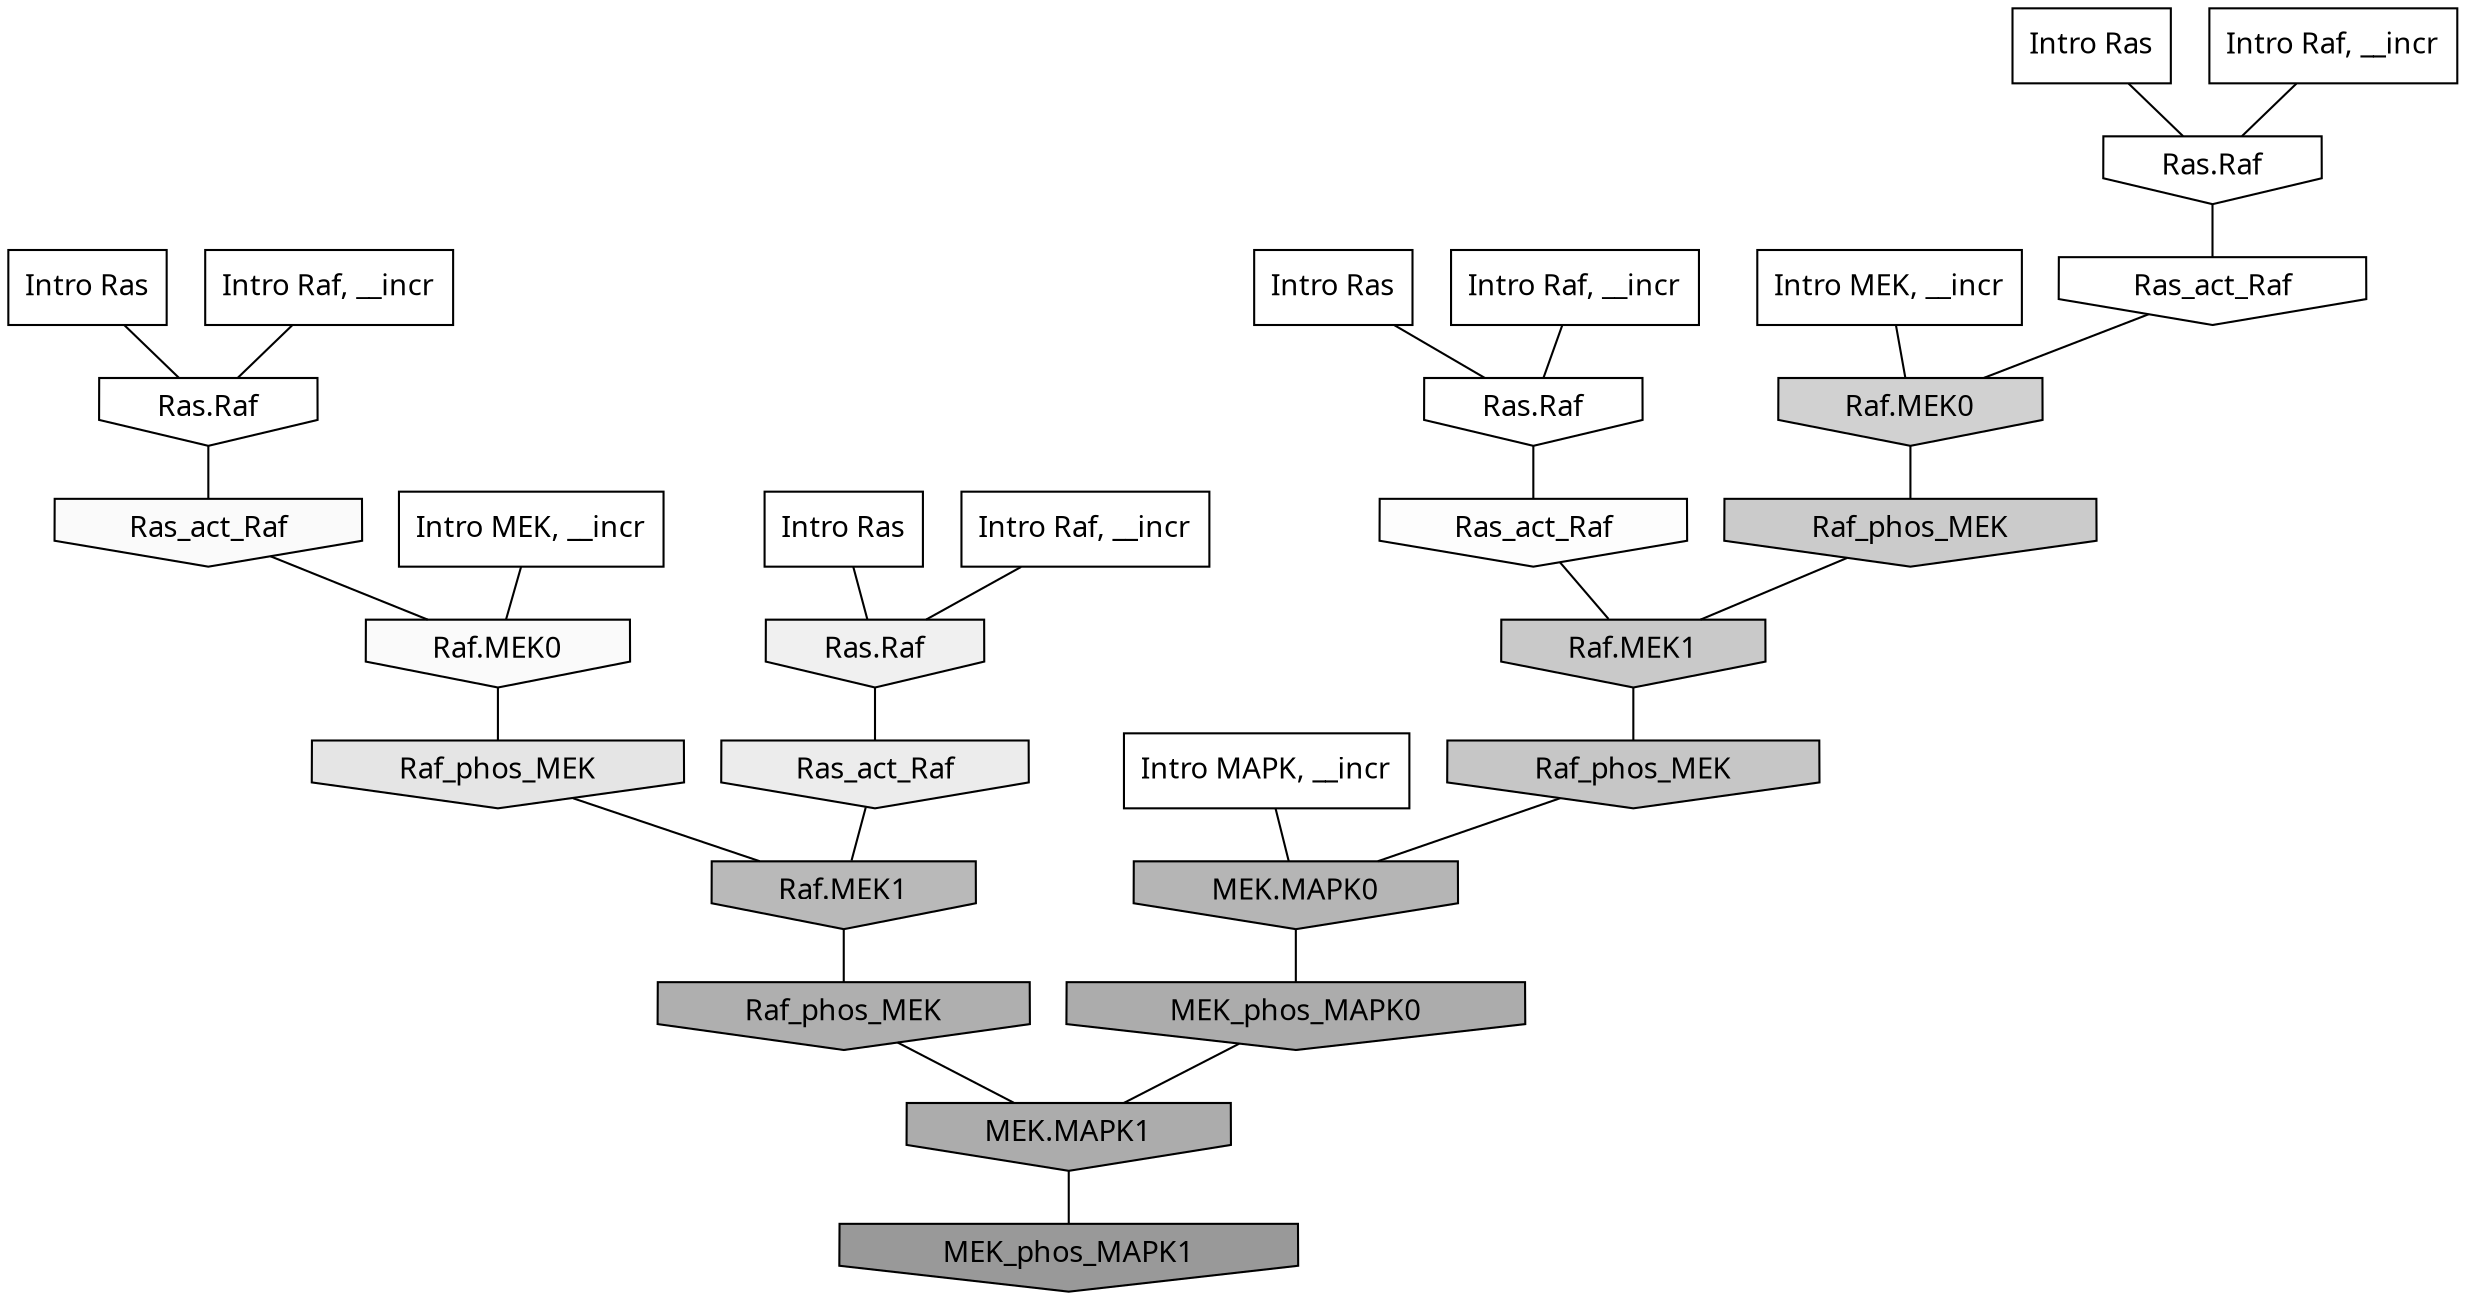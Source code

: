 digraph G{
  rankdir="TB";
  ranksep=0.30;
  node [fontname="CMU Serif"];
  edge [fontname="CMU Serif"];
  
  30 [label="Intro Ras", shape=rectangle, style=filled, fillcolor="0.000 0.000 1.000"]
  
  32 [label="Intro Ras", shape=rectangle, style=filled, fillcolor="0.000 0.000 1.000"]
  
  36 [label="Intro Ras", shape=rectangle, style=filled, fillcolor="0.000 0.000 1.000"]
  
  41 [label="Intro Ras", shape=rectangle, style=filled, fillcolor="0.000 0.000 1.000"]
  
  360 [label="Intro Raf, __incr", shape=rectangle, style=filled, fillcolor="0.000 0.000 1.000"]
  
  422 [label="Intro Raf, __incr", shape=rectangle, style=filled, fillcolor="0.000 0.000 1.000"]
  
  468 [label="Intro Raf, __incr", shape=rectangle, style=filled, fillcolor="0.000 0.000 1.000"]
  
  824 [label="Intro Raf, __incr", shape=rectangle, style=filled, fillcolor="0.000 0.000 1.000"]
  
  1298 [label="Intro MEK, __incr", shape=rectangle, style=filled, fillcolor="0.000 0.000 1.000"]
  
  1937 [label="Intro MEK, __incr", shape=rectangle, style=filled, fillcolor="0.000 0.000 1.000"]
  
  3013 [label="Intro MAPK, __incr", shape=rectangle, style=filled, fillcolor="0.000 0.000 1.000"]
  
  3285 [label="Ras.Raf", shape=invhouse, style=filled, fillcolor="0.000 0.000 1.000"]
  
  3301 [label="Ras.Raf", shape=invhouse, style=filled, fillcolor="0.000 0.000 1.000"]
  
  3326 [label="Ras.Raf", shape=invhouse, style=filled, fillcolor="0.000 0.000 0.998"]
  
  3336 [label="Ras_act_Raf", shape=invhouse, style=filled, fillcolor="0.000 0.000 0.997"]
  
  3396 [label="Ras_act_Raf", shape=invhouse, style=filled, fillcolor="0.000 0.000 0.990"]
  
  3487 [label="Ras_act_Raf", shape=invhouse, style=filled, fillcolor="0.000 0.000 0.979"]
  
  3489 [label="Raf.MEK0", shape=invhouse, style=filled, fillcolor="0.000 0.000 0.979"]
  
  4095 [label="Ras.Raf", shape=invhouse, style=filled, fillcolor="0.000 0.000 0.939"]
  
  4350 [label="Ras_act_Raf", shape=invhouse, style=filled, fillcolor="0.000 0.000 0.924"]
  
  4929 [label="Raf_phos_MEK", shape=invhouse, style=filled, fillcolor="0.000 0.000 0.897"]
  
  7007 [label="Raf.MEK0", shape=invhouse, style=filled, fillcolor="0.000 0.000 0.820"]
  
  8151 [label="Raf_phos_MEK", shape=invhouse, style=filled, fillcolor="0.000 0.000 0.793"]
  
  8350 [label="Raf.MEK1", shape=invhouse, style=filled, fillcolor="0.000 0.000 0.788"]
  
  8898 [label="Raf_phos_MEK", shape=invhouse, style=filled, fillcolor="0.000 0.000 0.776"]
  
  11982 [label="Raf.MEK1", shape=invhouse, style=filled, fillcolor="0.000 0.000 0.726"]
  
  13274 [label="MEK.MAPK0", shape=invhouse, style=filled, fillcolor="0.000 0.000 0.710"]
  
  15382 [label="Raf_phos_MEK", shape=invhouse, style=filled, fillcolor="0.000 0.000 0.687"]
  
  16301 [label="MEK_phos_MAPK0", shape=invhouse, style=filled, fillcolor="0.000 0.000 0.673"]
  
  16302 [label="MEK.MAPK1", shape=invhouse, style=filled, fillcolor="0.000 0.000 0.673"]
  
  19022 [label="MEK_phos_MAPK1", shape=invhouse, style=filled, fillcolor="0.000 0.000 0.600"]
  
  
  16302 -> 19022 [dir=none, color="0.000 0.000 0.000"] 
  16301 -> 16302 [dir=none, color="0.000 0.000 0.000"] 
  15382 -> 16302 [dir=none, color="0.000 0.000 0.000"] 
  13274 -> 16301 [dir=none, color="0.000 0.000 0.000"] 
  11982 -> 15382 [dir=none, color="0.000 0.000 0.000"] 
  8898 -> 13274 [dir=none, color="0.000 0.000 0.000"] 
  8350 -> 8898 [dir=none, color="0.000 0.000 0.000"] 
  8151 -> 8350 [dir=none, color="0.000 0.000 0.000"] 
  7007 -> 8151 [dir=none, color="0.000 0.000 0.000"] 
  4929 -> 11982 [dir=none, color="0.000 0.000 0.000"] 
  4350 -> 11982 [dir=none, color="0.000 0.000 0.000"] 
  4095 -> 4350 [dir=none, color="0.000 0.000 0.000"] 
  3489 -> 4929 [dir=none, color="0.000 0.000 0.000"] 
  3487 -> 3489 [dir=none, color="0.000 0.000 0.000"] 
  3396 -> 8350 [dir=none, color="0.000 0.000 0.000"] 
  3336 -> 7007 [dir=none, color="0.000 0.000 0.000"] 
  3326 -> 3487 [dir=none, color="0.000 0.000 0.000"] 
  3301 -> 3336 [dir=none, color="0.000 0.000 0.000"] 
  3285 -> 3396 [dir=none, color="0.000 0.000 0.000"] 
  3013 -> 13274 [dir=none, color="0.000 0.000 0.000"] 
  1937 -> 7007 [dir=none, color="0.000 0.000 0.000"] 
  1298 -> 3489 [dir=none, color="0.000 0.000 0.000"] 
  824 -> 3301 [dir=none, color="0.000 0.000 0.000"] 
  468 -> 3326 [dir=none, color="0.000 0.000 0.000"] 
  422 -> 4095 [dir=none, color="0.000 0.000 0.000"] 
  360 -> 3285 [dir=none, color="0.000 0.000 0.000"] 
  41 -> 3301 [dir=none, color="0.000 0.000 0.000"] 
  36 -> 4095 [dir=none, color="0.000 0.000 0.000"] 
  32 -> 3285 [dir=none, color="0.000 0.000 0.000"] 
  30 -> 3326 [dir=none, color="0.000 0.000 0.000"] 
  
  }
